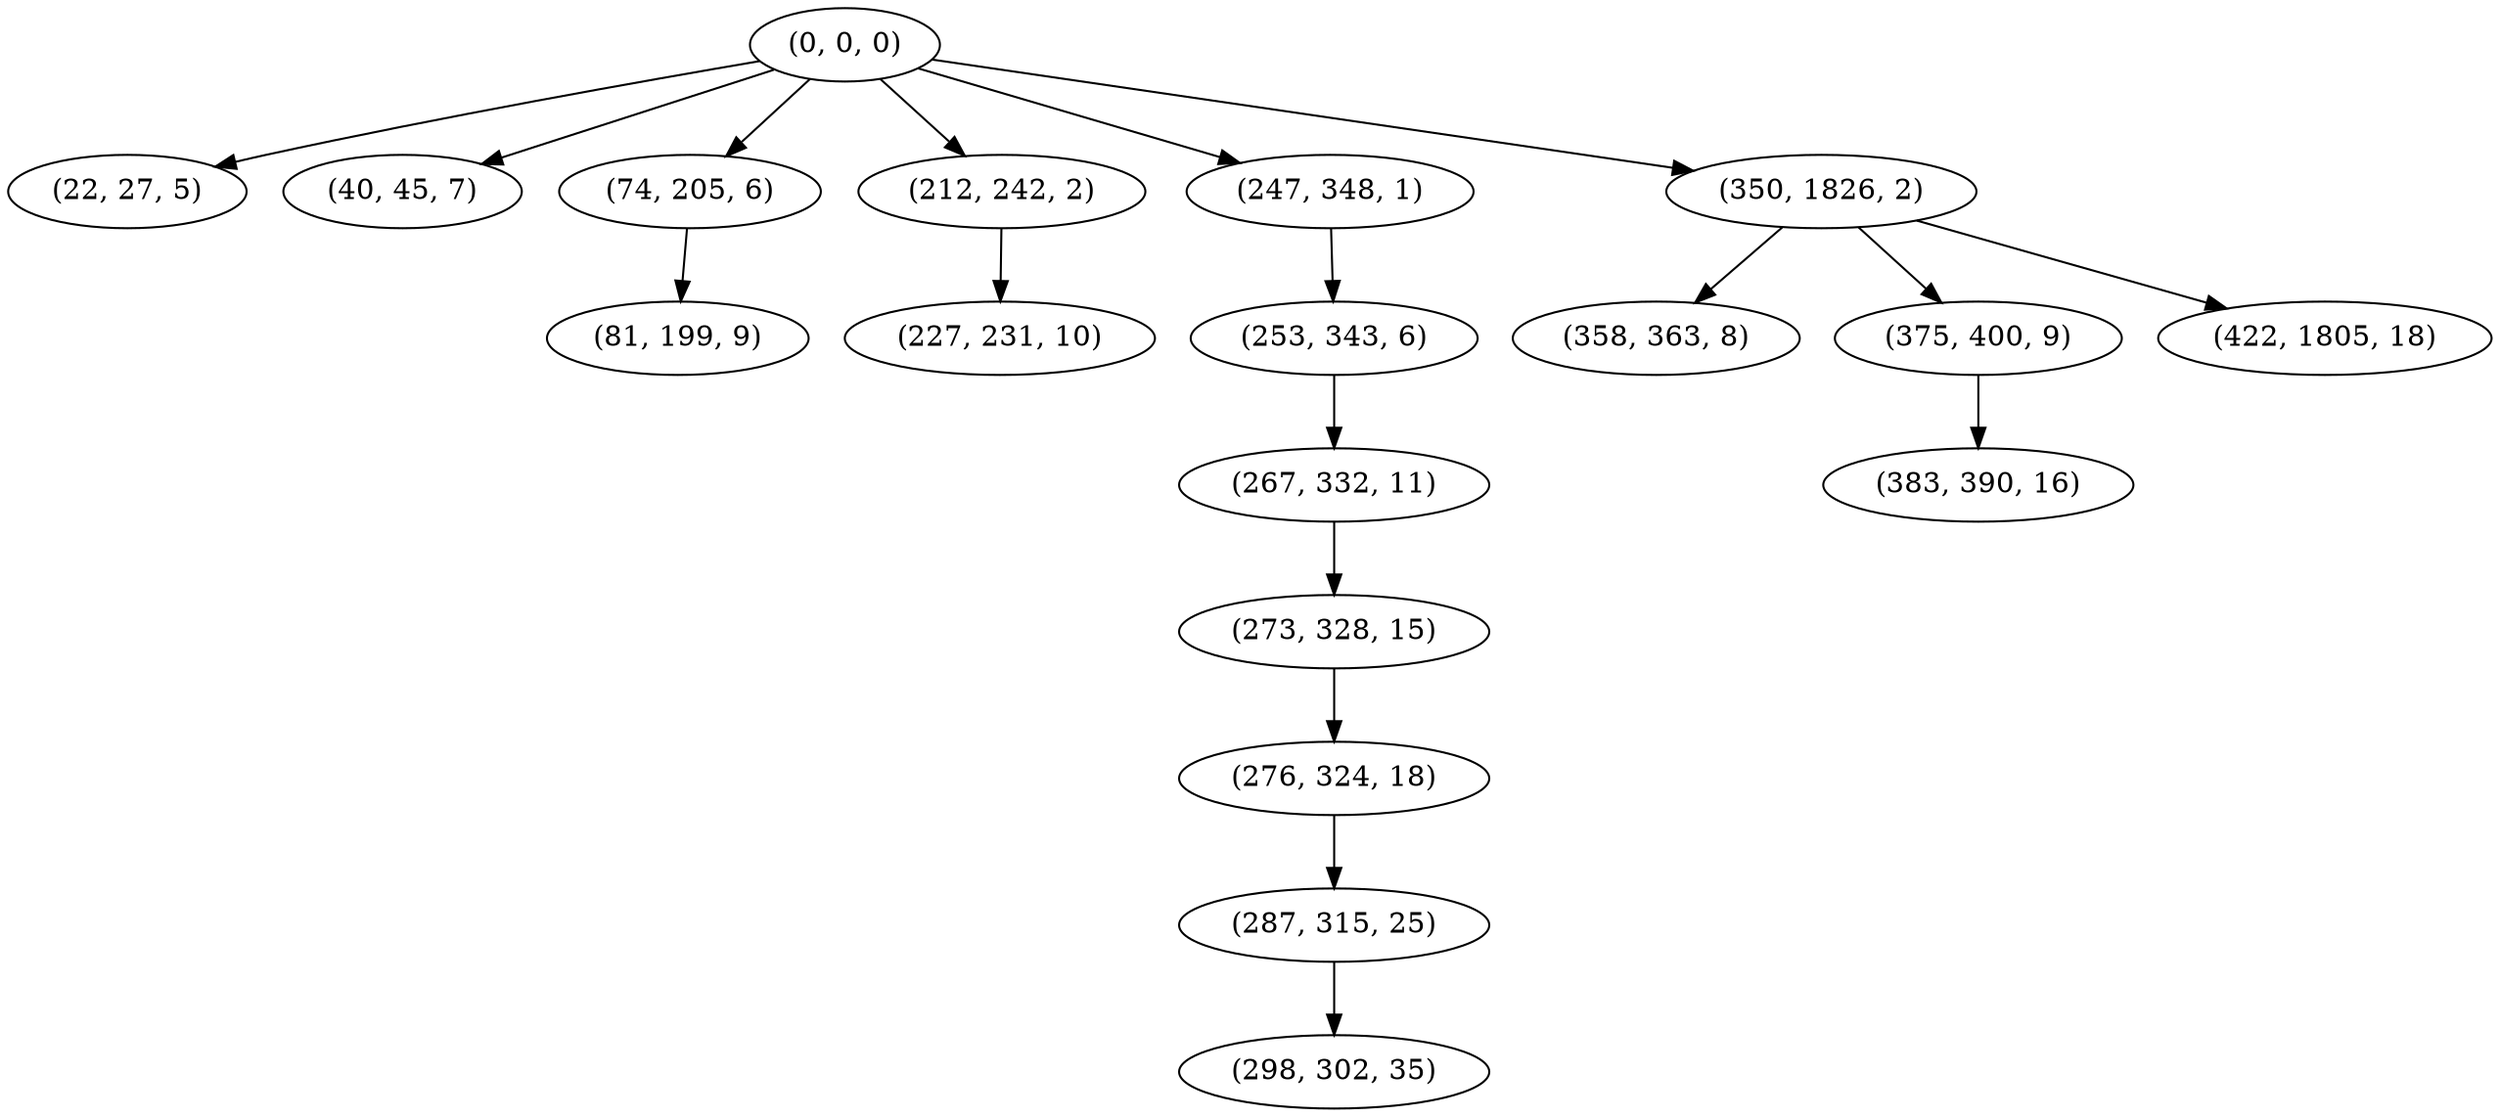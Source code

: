 digraph tree {
    "(0, 0, 0)";
    "(22, 27, 5)";
    "(40, 45, 7)";
    "(74, 205, 6)";
    "(81, 199, 9)";
    "(212, 242, 2)";
    "(227, 231, 10)";
    "(247, 348, 1)";
    "(253, 343, 6)";
    "(267, 332, 11)";
    "(273, 328, 15)";
    "(276, 324, 18)";
    "(287, 315, 25)";
    "(298, 302, 35)";
    "(350, 1826, 2)";
    "(358, 363, 8)";
    "(375, 400, 9)";
    "(383, 390, 16)";
    "(422, 1805, 18)";
    "(0, 0, 0)" -> "(22, 27, 5)";
    "(0, 0, 0)" -> "(40, 45, 7)";
    "(0, 0, 0)" -> "(74, 205, 6)";
    "(0, 0, 0)" -> "(212, 242, 2)";
    "(0, 0, 0)" -> "(247, 348, 1)";
    "(0, 0, 0)" -> "(350, 1826, 2)";
    "(74, 205, 6)" -> "(81, 199, 9)";
    "(212, 242, 2)" -> "(227, 231, 10)";
    "(247, 348, 1)" -> "(253, 343, 6)";
    "(253, 343, 6)" -> "(267, 332, 11)";
    "(267, 332, 11)" -> "(273, 328, 15)";
    "(273, 328, 15)" -> "(276, 324, 18)";
    "(276, 324, 18)" -> "(287, 315, 25)";
    "(287, 315, 25)" -> "(298, 302, 35)";
    "(350, 1826, 2)" -> "(358, 363, 8)";
    "(350, 1826, 2)" -> "(375, 400, 9)";
    "(350, 1826, 2)" -> "(422, 1805, 18)";
    "(375, 400, 9)" -> "(383, 390, 16)";
}

